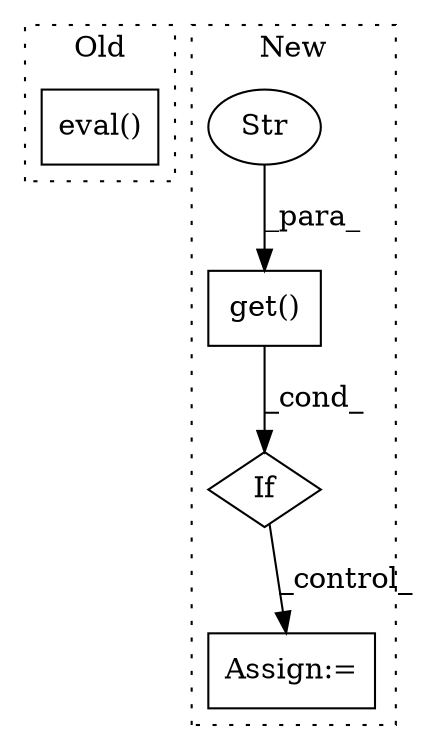 digraph G {
subgraph cluster0 {
1 [label="eval()" a="75" s="3126" l="12" shape="box"];
label = "Old";
style="dotted";
}
subgraph cluster1 {
2 [label="get()" a="75" s="4459,4495" l="8,1" shape="box"];
3 [label="If" a="96" s="4456" l="3" shape="diamond"];
4 [label="Str" a="66" s="4467" l="21" shape="ellipse"];
5 [label="Assign:=" a="68" s="4597" l="3" shape="box"];
label = "New";
style="dotted";
}
2 -> 3 [label="_cond_"];
3 -> 5 [label="_control_"];
4 -> 2 [label="_para_"];
}